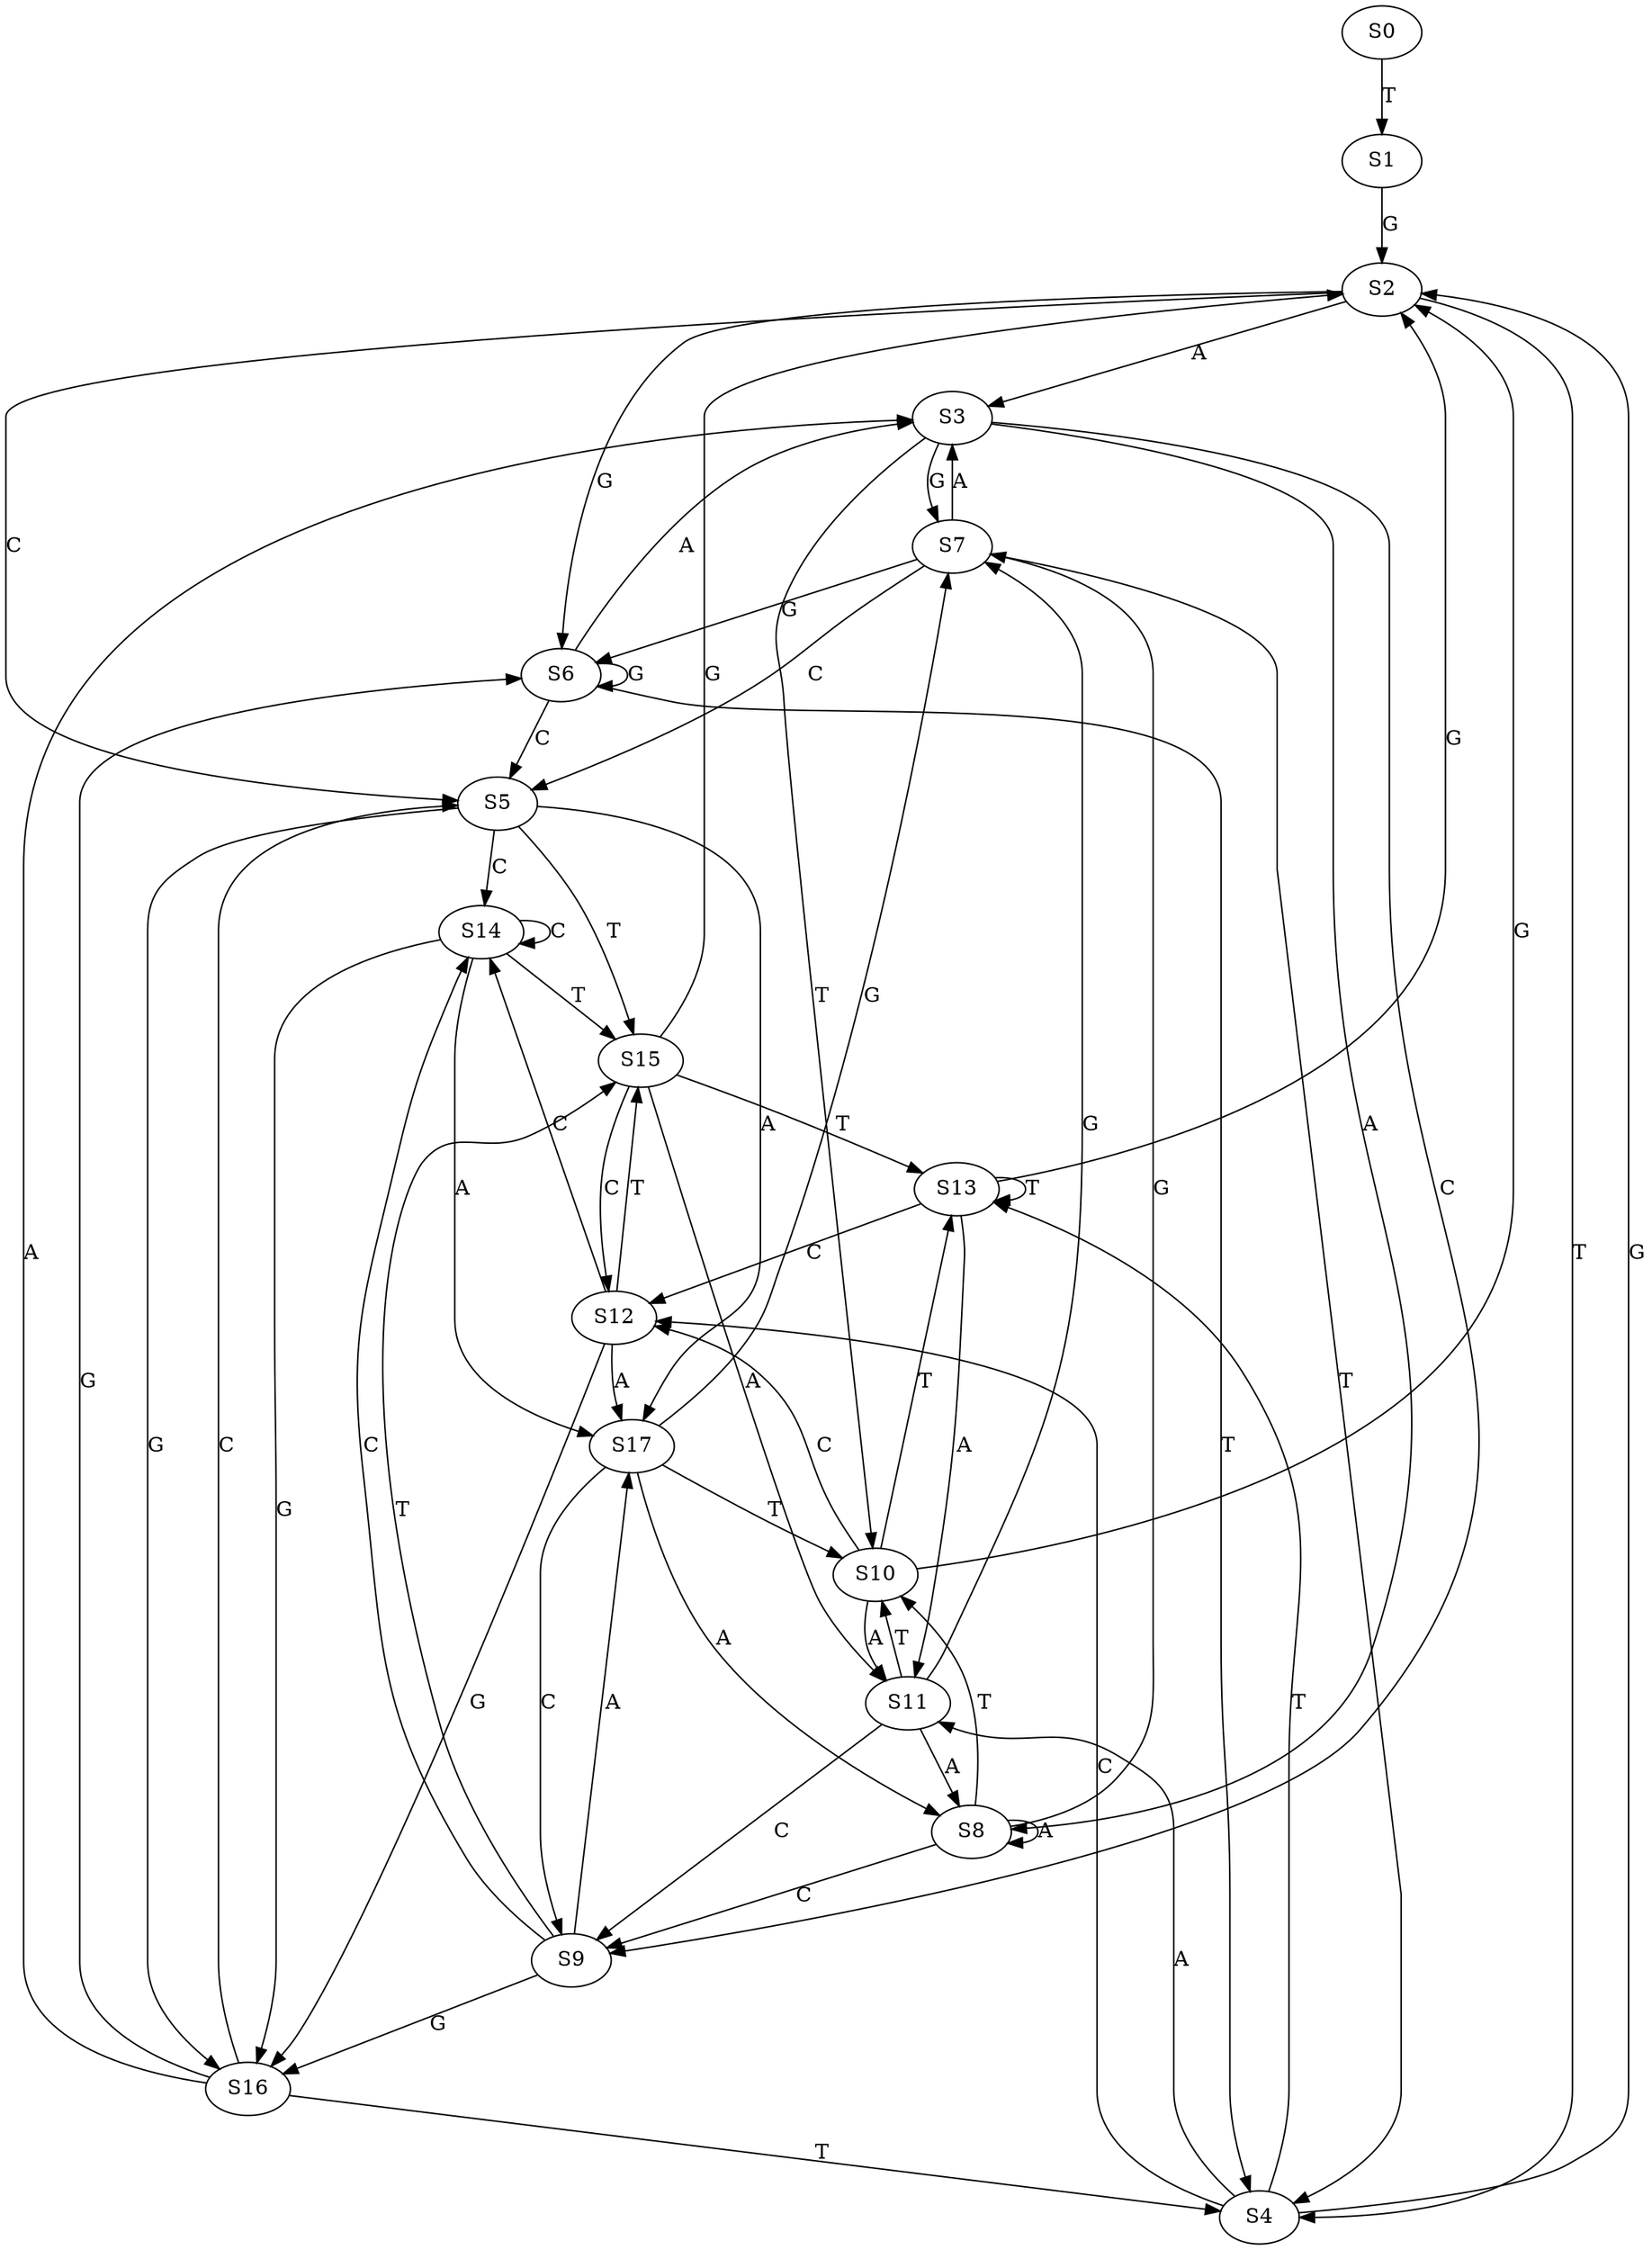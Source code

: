 strict digraph  {
	S0 -> S1 [ label = T ];
	S1 -> S2 [ label = G ];
	S2 -> S3 [ label = A ];
	S2 -> S4 [ label = T ];
	S2 -> S5 [ label = C ];
	S2 -> S6 [ label = G ];
	S3 -> S7 [ label = G ];
	S3 -> S8 [ label = A ];
	S3 -> S9 [ label = C ];
	S3 -> S10 [ label = T ];
	S4 -> S11 [ label = A ];
	S4 -> S12 [ label = C ];
	S4 -> S2 [ label = G ];
	S4 -> S13 [ label = T ];
	S5 -> S14 [ label = C ];
	S5 -> S15 [ label = T ];
	S5 -> S16 [ label = G ];
	S5 -> S17 [ label = A ];
	S6 -> S3 [ label = A ];
	S6 -> S4 [ label = T ];
	S6 -> S6 [ label = G ];
	S6 -> S5 [ label = C ];
	S7 -> S4 [ label = T ];
	S7 -> S6 [ label = G ];
	S7 -> S3 [ label = A ];
	S7 -> S5 [ label = C ];
	S8 -> S10 [ label = T ];
	S8 -> S9 [ label = C ];
	S8 -> S7 [ label = G ];
	S8 -> S8 [ label = A ];
	S9 -> S17 [ label = A ];
	S9 -> S15 [ label = T ];
	S9 -> S14 [ label = C ];
	S9 -> S16 [ label = G ];
	S10 -> S11 [ label = A ];
	S10 -> S12 [ label = C ];
	S10 -> S13 [ label = T ];
	S10 -> S2 [ label = G ];
	S11 -> S7 [ label = G ];
	S11 -> S10 [ label = T ];
	S11 -> S8 [ label = A ];
	S11 -> S9 [ label = C ];
	S12 -> S15 [ label = T ];
	S12 -> S16 [ label = G ];
	S12 -> S14 [ label = C ];
	S12 -> S17 [ label = A ];
	S13 -> S12 [ label = C ];
	S13 -> S2 [ label = G ];
	S13 -> S13 [ label = T ];
	S13 -> S11 [ label = A ];
	S14 -> S16 [ label = G ];
	S14 -> S14 [ label = C ];
	S14 -> S17 [ label = A ];
	S14 -> S15 [ label = T ];
	S15 -> S2 [ label = G ];
	S15 -> S12 [ label = C ];
	S15 -> S11 [ label = A ];
	S15 -> S13 [ label = T ];
	S16 -> S6 [ label = G ];
	S16 -> S4 [ label = T ];
	S16 -> S3 [ label = A ];
	S16 -> S5 [ label = C ];
	S17 -> S7 [ label = G ];
	S17 -> S10 [ label = T ];
	S17 -> S9 [ label = C ];
	S17 -> S8 [ label = A ];
}
